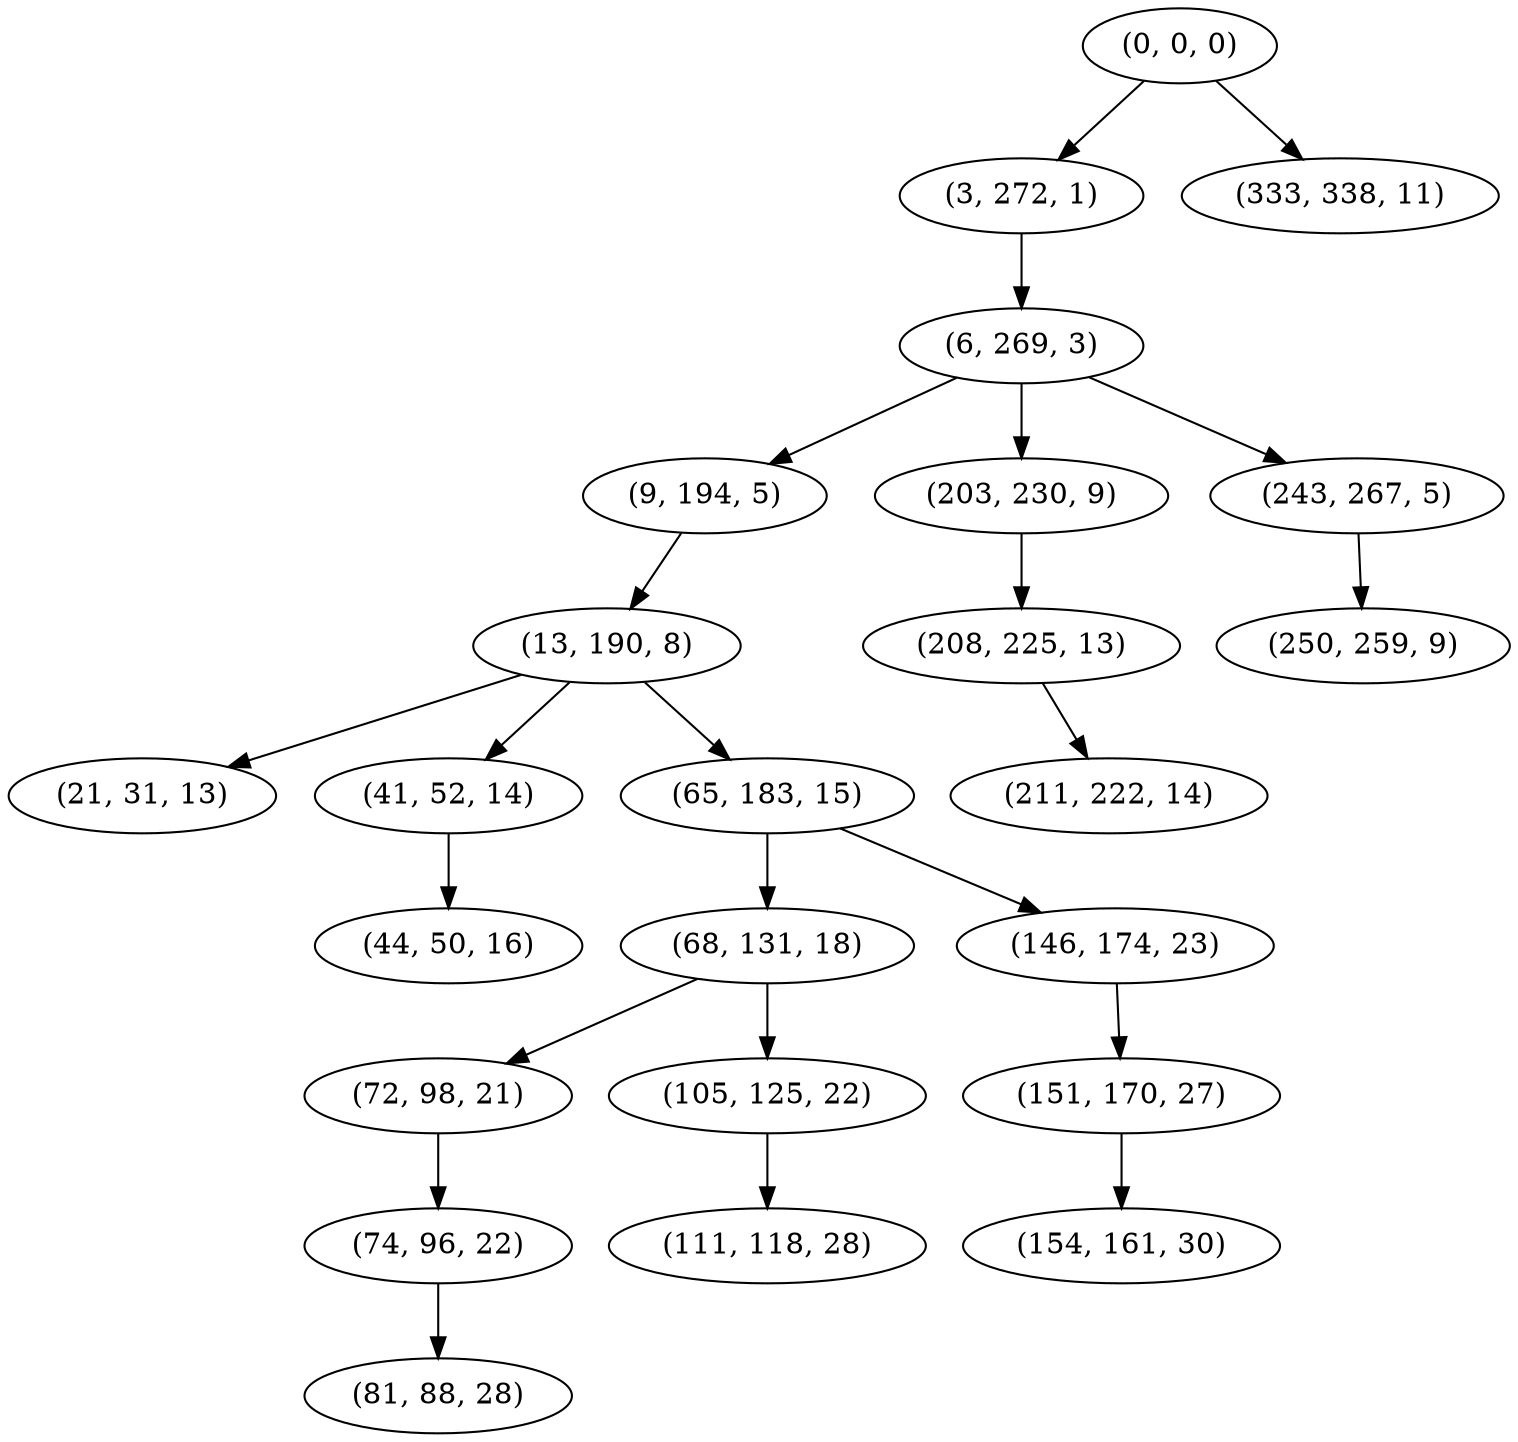 digraph tree {
    "(0, 0, 0)";
    "(3, 272, 1)";
    "(6, 269, 3)";
    "(9, 194, 5)";
    "(13, 190, 8)";
    "(21, 31, 13)";
    "(41, 52, 14)";
    "(44, 50, 16)";
    "(65, 183, 15)";
    "(68, 131, 18)";
    "(72, 98, 21)";
    "(74, 96, 22)";
    "(81, 88, 28)";
    "(105, 125, 22)";
    "(111, 118, 28)";
    "(146, 174, 23)";
    "(151, 170, 27)";
    "(154, 161, 30)";
    "(203, 230, 9)";
    "(208, 225, 13)";
    "(211, 222, 14)";
    "(243, 267, 5)";
    "(250, 259, 9)";
    "(333, 338, 11)";
    "(0, 0, 0)" -> "(3, 272, 1)";
    "(0, 0, 0)" -> "(333, 338, 11)";
    "(3, 272, 1)" -> "(6, 269, 3)";
    "(6, 269, 3)" -> "(9, 194, 5)";
    "(6, 269, 3)" -> "(203, 230, 9)";
    "(6, 269, 3)" -> "(243, 267, 5)";
    "(9, 194, 5)" -> "(13, 190, 8)";
    "(13, 190, 8)" -> "(21, 31, 13)";
    "(13, 190, 8)" -> "(41, 52, 14)";
    "(13, 190, 8)" -> "(65, 183, 15)";
    "(41, 52, 14)" -> "(44, 50, 16)";
    "(65, 183, 15)" -> "(68, 131, 18)";
    "(65, 183, 15)" -> "(146, 174, 23)";
    "(68, 131, 18)" -> "(72, 98, 21)";
    "(68, 131, 18)" -> "(105, 125, 22)";
    "(72, 98, 21)" -> "(74, 96, 22)";
    "(74, 96, 22)" -> "(81, 88, 28)";
    "(105, 125, 22)" -> "(111, 118, 28)";
    "(146, 174, 23)" -> "(151, 170, 27)";
    "(151, 170, 27)" -> "(154, 161, 30)";
    "(203, 230, 9)" -> "(208, 225, 13)";
    "(208, 225, 13)" -> "(211, 222, 14)";
    "(243, 267, 5)" -> "(250, 259, 9)";
}
